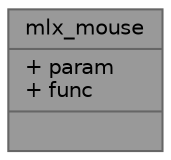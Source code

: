 digraph "mlx_mouse"
{
 // INTERACTIVE_SVG=YES
 // LATEX_PDF_SIZE
  bgcolor="transparent";
  edge [fontname=Helvetica,fontsize=10,labelfontname=Helvetica,labelfontsize=10];
  node [fontname=Helvetica,fontsize=10,shape=box,height=0.2,width=0.4];
  Node1 [shape=record,label="{mlx_mouse\n|+ param\l+ func\l|}",height=0.2,width=0.4,color="gray40", fillcolor="grey60", style="filled", fontcolor="black",tooltip=" "];
}
